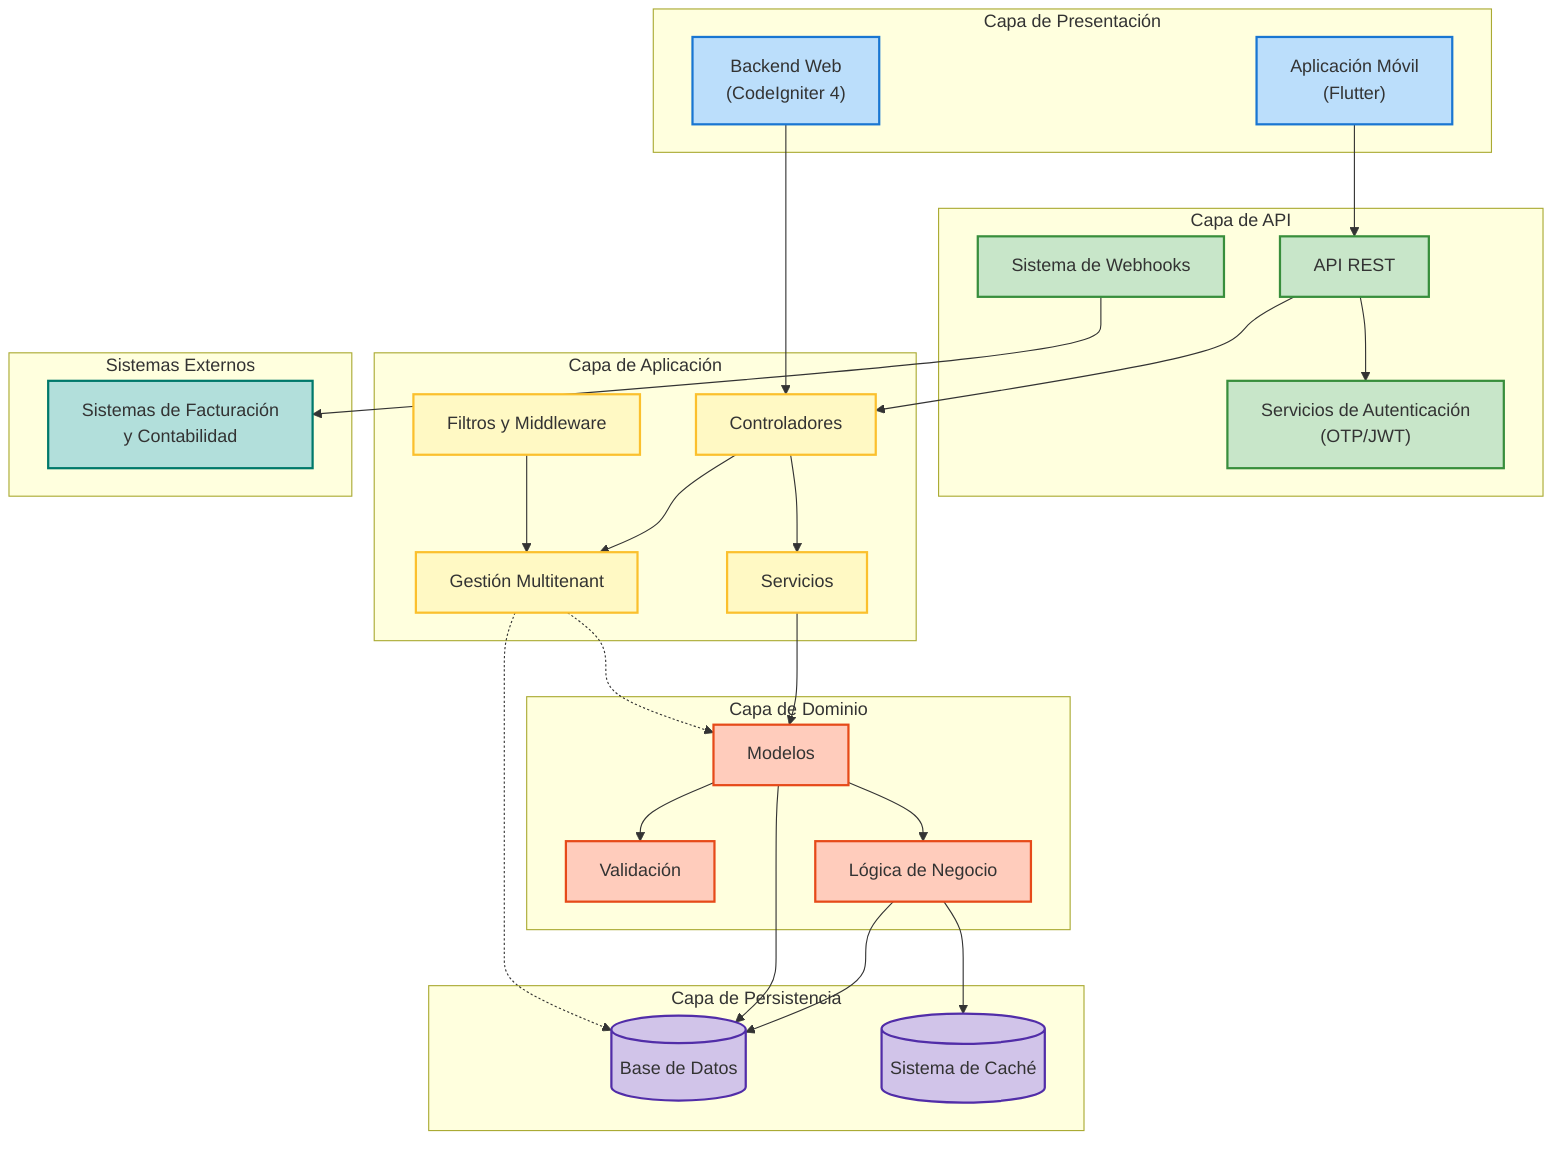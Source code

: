 graph TB
    subgraph "Capa de Presentación"
        WEB["Backend Web\n(CodeIgniter 4)"]
        APM["Aplicación Móvil\n(Flutter)"]
    end

    subgraph "Capa de API"
        REST["API REST"]
        AUTH["Servicios de Autenticación\n(OTP/JWT)"]
        WEBHOOK["Sistema de Webhooks"]
    end

    subgraph "Capa de Aplicación"
        TENANT["Gestión Multitenant"]
        CTRL["Controladores"]
        SRV["Servicios"]
        FILTER["Filtros y Middleware"]
    end

    subgraph "Capa de Dominio"
        MODELS["Modelos"]
        VAL["Validación"]
        BIZ["Lógica de Negocio"]
    end

    subgraph "Capa de Persistencia"
        DB[(Base de Datos)]
        CACHE[(Sistema de Caché)]
    end

    subgraph "Sistemas Externos"
        EXT_SYS["Sistemas de Facturación\ny Contabilidad"]
    end

    %% Conexiones entre componentes
    WEB --> CTRL
    APM --> REST
    REST --> AUTH
    REST --> CTRL
    WEBHOOK --> EXT_SYS
    
    CTRL --> TENANT
    CTRL --> SRV
    SRV --> MODELS
    FILTER --> TENANT
    
    MODELS --> BIZ
    MODELS --> VAL
    
    BIZ --> DB
    BIZ --> CACHE
    MODELS --> DB
    
    %% Filtrado multitenant
    TENANT -.-> MODELS
    TENANT -.-> DB
    
    %% Estilo de nodos
    classDef presentation fill:#bbdefb,stroke:#1976d2,stroke-width:2px
    classDef api fill:#c8e6c9,stroke:#388e3c,stroke-width:2px
    classDef application fill:#fff9c4,stroke:#fbc02d,stroke-width:2px
    classDef domain fill:#ffccbc,stroke:#e64a19,stroke-width:2px
    classDef persistence fill:#d1c4e9,stroke:#512da8,stroke-width:2px
    classDef external fill:#b2dfdb,stroke:#00796b,stroke-width:2px
    
    class WEB,APM presentation
    class REST,AUTH,WEBHOOK api
    class TENANT,CTRL,SRV,FILTER application
    class MODELS,VAL,BIZ domain
    class DB,CACHE persistence
    class EXT_SYS external